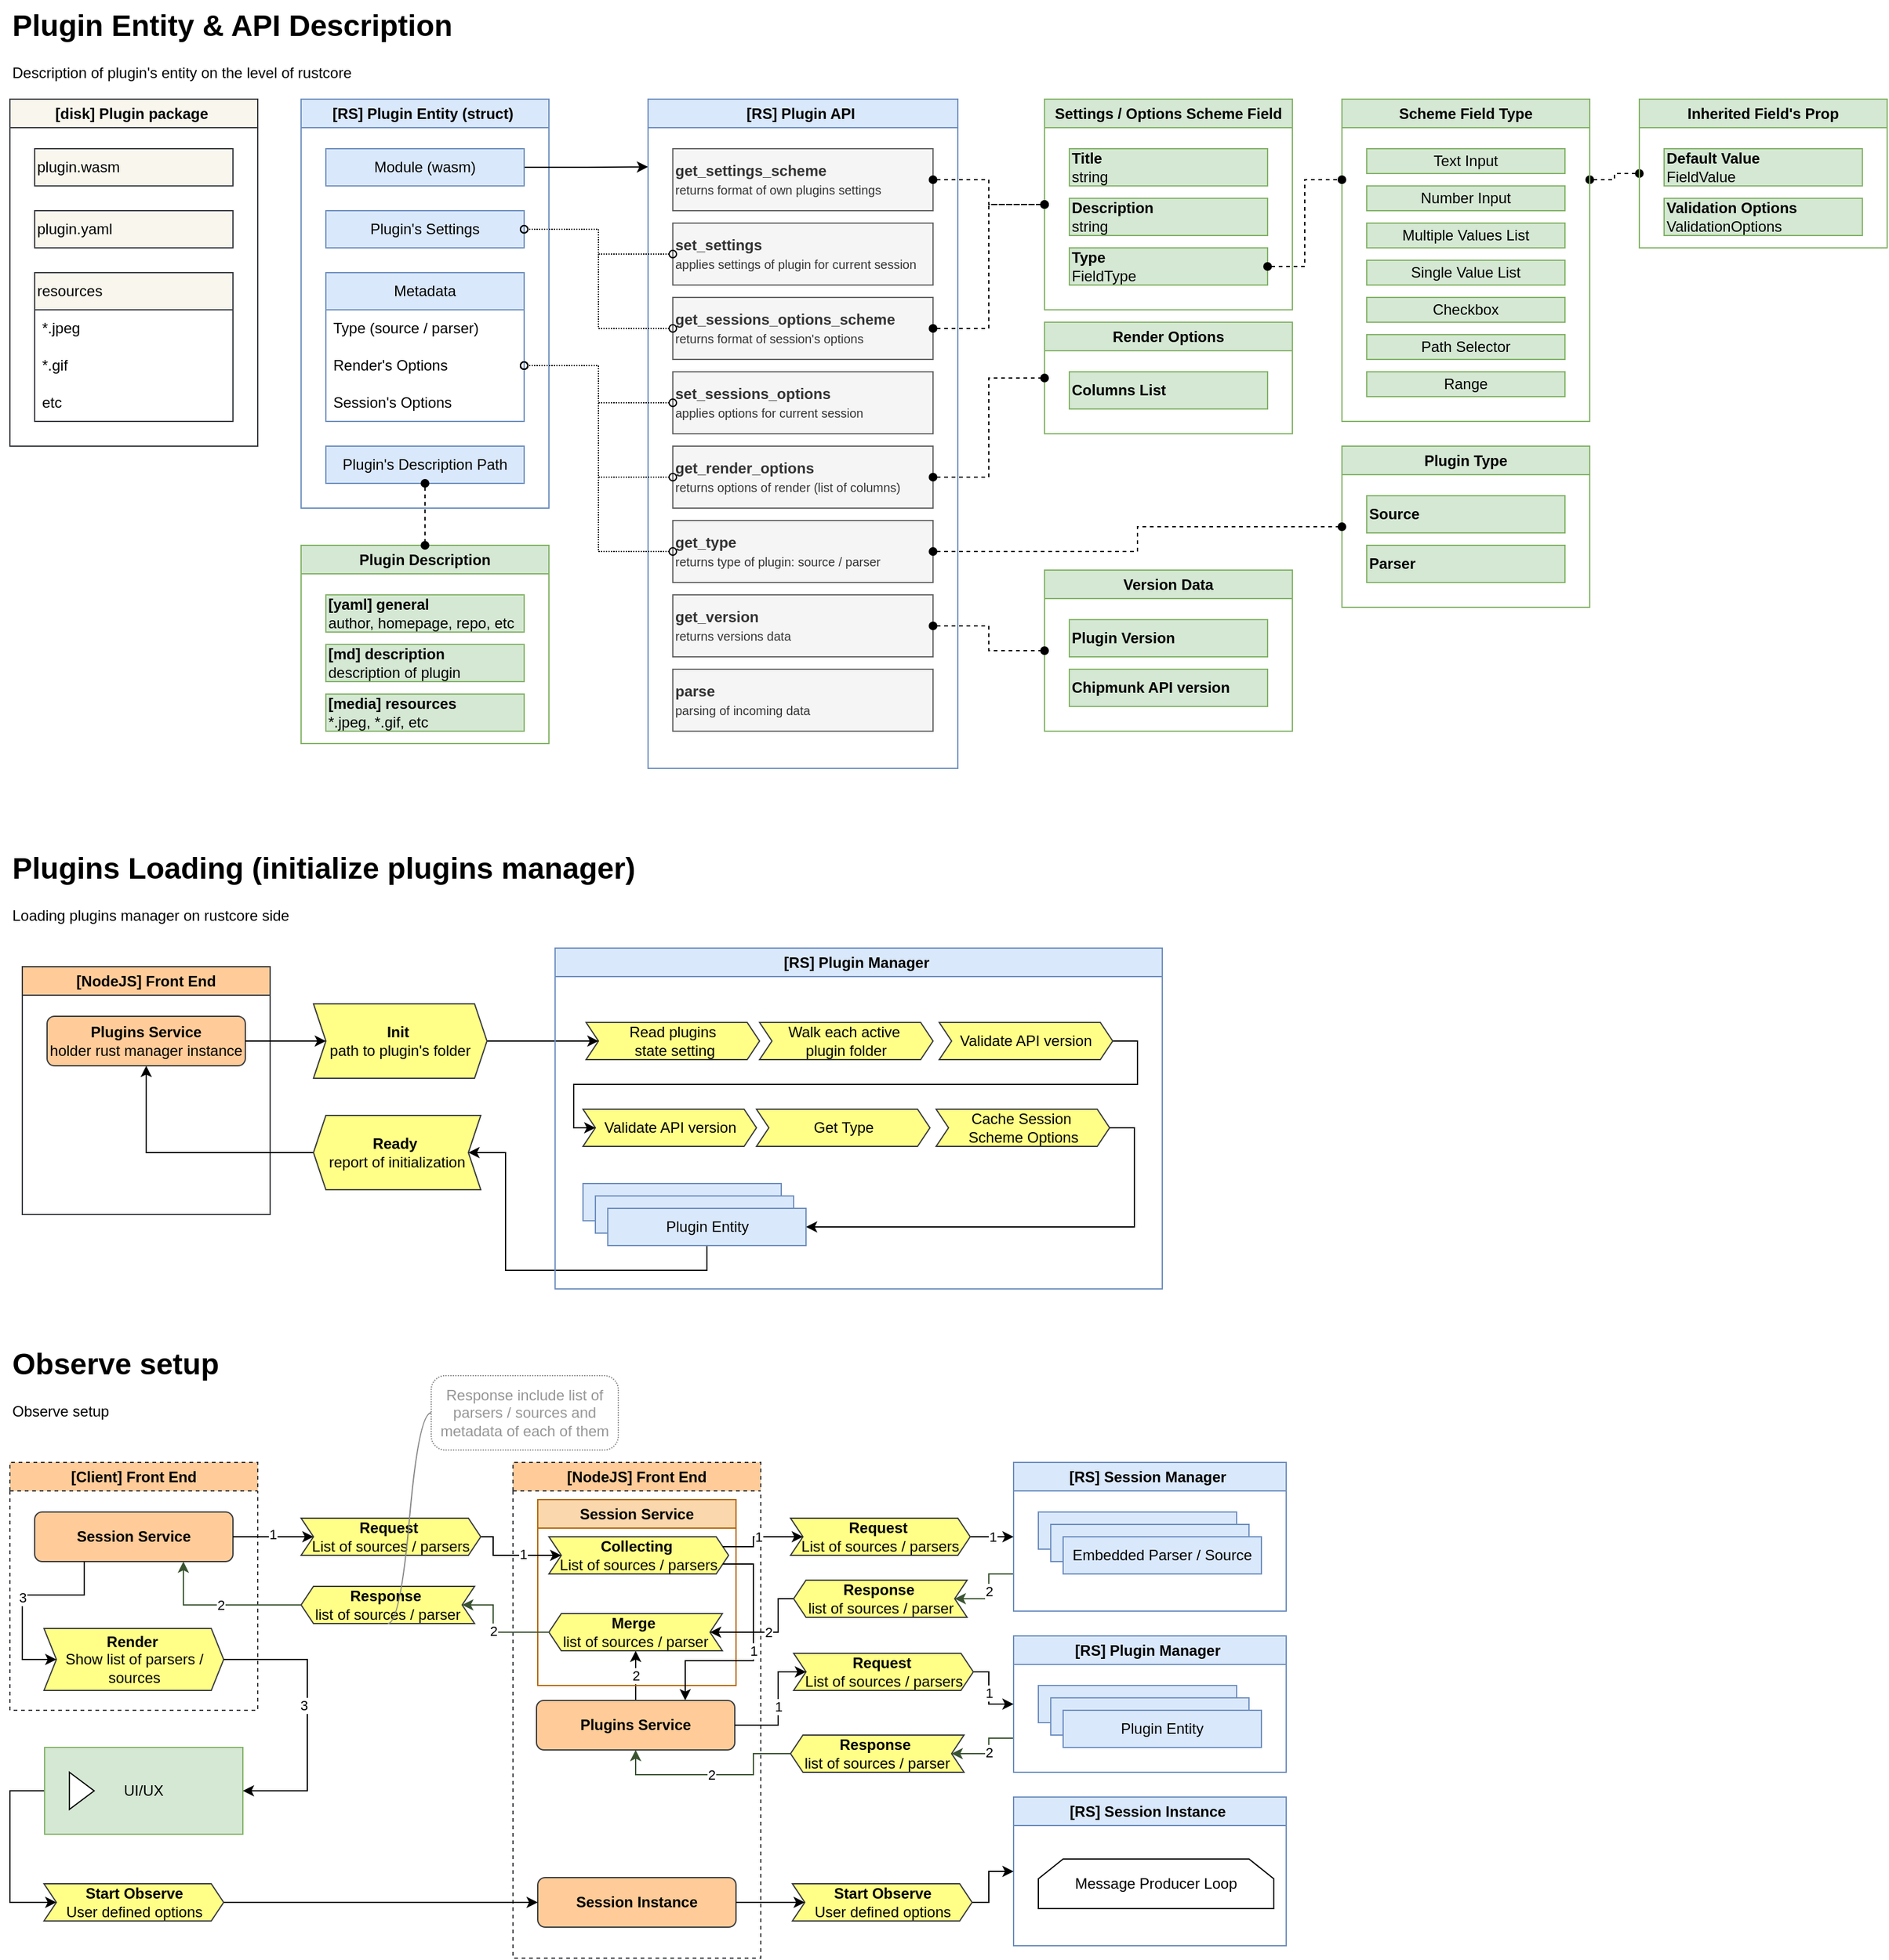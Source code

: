 <mxfile version="24.9.1">
  <diagram name="Page-1" id="PFFoG3hcmiWgkDGbjgvs">
    <mxGraphModel dx="1420" dy="1940" grid="1" gridSize="10" guides="1" tooltips="1" connect="1" arrows="1" fold="1" page="1" pageScale="1" pageWidth="850" pageHeight="600" math="0" shadow="0">
      <root>
        <mxCell id="0" />
        <mxCell id="1" parent="0" />
        <mxCell id="QNKWTP_iEhy42o_GwNS_-1" value="[RS] Plugin Entity (struct)&amp;nbsp;" style="swimlane;whiteSpace=wrap;html=1;fillColor=#dae8fc;strokeColor=#6c8ebf;" vertex="1" parent="1">
          <mxGeometry x="275" y="-1080" width="200" height="330" as="geometry" />
        </mxCell>
        <mxCell id="QNKWTP_iEhy42o_GwNS_-2" style="edgeStyle=orthogonalEdgeStyle;rounded=0;orthogonalLoop=1;jettySize=auto;html=1;exitX=1;exitY=0.5;exitDx=0;exitDy=0;" edge="1" parent="QNKWTP_iEhy42o_GwNS_-1" source="QNKWTP_iEhy42o_GwNS_-3">
          <mxGeometry relative="1" as="geometry">
            <mxPoint x="280" y="54.667" as="targetPoint" />
          </mxGeometry>
        </mxCell>
        <mxCell id="QNKWTP_iEhy42o_GwNS_-3" value="Module (wasm)" style="rounded=0;whiteSpace=wrap;html=1;fillColor=#dae8fc;strokeColor=#6c8ebf;" vertex="1" parent="QNKWTP_iEhy42o_GwNS_-1">
          <mxGeometry x="20" y="40" width="160" height="30" as="geometry" />
        </mxCell>
        <mxCell id="QNKWTP_iEhy42o_GwNS_-4" value="Plugin&#39;s Settings" style="rounded=0;whiteSpace=wrap;html=1;fillColor=#dae8fc;strokeColor=#6c8ebf;" vertex="1" parent="QNKWTP_iEhy42o_GwNS_-1">
          <mxGeometry x="20" y="90" width="160" height="30" as="geometry" />
        </mxCell>
        <mxCell id="QNKWTP_iEhy42o_GwNS_-5" value="Metadata" style="swimlane;fontStyle=0;childLayout=stackLayout;horizontal=1;startSize=30;horizontalStack=0;resizeParent=1;resizeParentMax=0;resizeLast=0;collapsible=1;marginBottom=0;whiteSpace=wrap;html=1;fillColor=#dae8fc;strokeColor=#6c8ebf;" vertex="1" parent="QNKWTP_iEhy42o_GwNS_-1">
          <mxGeometry x="20" y="140" width="160" height="120" as="geometry" />
        </mxCell>
        <mxCell id="QNKWTP_iEhy42o_GwNS_-6" value="Type (source / parser)" style="text;align=left;verticalAlign=middle;spacingLeft=4;spacingRight=4;overflow=hidden;points=[[0,0.5],[1,0.5]];portConstraint=eastwest;rotatable=0;whiteSpace=wrap;html=1;" vertex="1" parent="QNKWTP_iEhy42o_GwNS_-5">
          <mxGeometry y="30" width="160" height="30" as="geometry" />
        </mxCell>
        <mxCell id="QNKWTP_iEhy42o_GwNS_-7" value="Render&#39;s Options" style="text;align=left;verticalAlign=middle;spacingLeft=4;spacingRight=4;overflow=hidden;points=[[0,0.5],[1,0.5]];portConstraint=eastwest;rotatable=0;whiteSpace=wrap;html=1;" vertex="1" parent="QNKWTP_iEhy42o_GwNS_-5">
          <mxGeometry y="60" width="160" height="30" as="geometry" />
        </mxCell>
        <mxCell id="QNKWTP_iEhy42o_GwNS_-8" value="Session&#39;s Options" style="text;align=left;verticalAlign=middle;spacingLeft=4;spacingRight=4;overflow=hidden;points=[[0,0.5],[1,0.5]];portConstraint=eastwest;rotatable=0;whiteSpace=wrap;html=1;" vertex="1" parent="QNKWTP_iEhy42o_GwNS_-5">
          <mxGeometry y="90" width="160" height="30" as="geometry" />
        </mxCell>
        <mxCell id="QNKWTP_iEhy42o_GwNS_-9" value="Plugin&#39;s Description Path" style="rounded=0;whiteSpace=wrap;html=1;fillColor=#dae8fc;strokeColor=#6c8ebf;" vertex="1" parent="QNKWTP_iEhy42o_GwNS_-1">
          <mxGeometry x="20" y="280" width="160" height="30" as="geometry" />
        </mxCell>
        <mxCell id="QNKWTP_iEhy42o_GwNS_-10" value="[RS] Plugin API&amp;nbsp;" style="swimlane;whiteSpace=wrap;html=1;fillColor=#dae8fc;strokeColor=#6c8ebf;" vertex="1" parent="1">
          <mxGeometry x="555" y="-1080" width="250" height="540" as="geometry" />
        </mxCell>
        <mxCell id="QNKWTP_iEhy42o_GwNS_-11" value="&lt;b&gt;get_settings_scheme&lt;/b&gt;&lt;div&gt;&lt;font style=&quot;font-size: 10px;&quot;&gt;returns format of own plugins settings&lt;/font&gt;&lt;/div&gt;" style="rounded=0;whiteSpace=wrap;html=1;align=left;fillColor=#f5f5f5;fontColor=#333333;strokeColor=#666666;" vertex="1" parent="QNKWTP_iEhy42o_GwNS_-10">
          <mxGeometry x="20" y="40" width="210" height="50" as="geometry" />
        </mxCell>
        <mxCell id="QNKWTP_iEhy42o_GwNS_-12" value="&lt;b&gt;set_settings&lt;/b&gt;&lt;div&gt;&lt;font style=&quot;font-size: 10px;&quot;&gt;applies settings of plugin for current session&lt;/font&gt;&lt;/div&gt;" style="rounded=0;whiteSpace=wrap;html=1;align=left;fillColor=#f5f5f5;fontColor=#333333;strokeColor=#666666;" vertex="1" parent="QNKWTP_iEhy42o_GwNS_-10">
          <mxGeometry x="20" y="100" width="210" height="50" as="geometry" />
        </mxCell>
        <mxCell id="QNKWTP_iEhy42o_GwNS_-13" value="&lt;b&gt;get_sessions_options_scheme&lt;/b&gt;&lt;div&gt;&lt;font style=&quot;font-size: 10px;&quot;&gt;returns format of session&#39;s options&lt;/font&gt;&lt;/div&gt;" style="rounded=0;whiteSpace=wrap;html=1;align=left;fillColor=#f5f5f5;fontColor=#333333;strokeColor=#666666;" vertex="1" parent="QNKWTP_iEhy42o_GwNS_-10">
          <mxGeometry x="20" y="160" width="210" height="50" as="geometry" />
        </mxCell>
        <mxCell id="QNKWTP_iEhy42o_GwNS_-14" value="&lt;b&gt;set_sessions_options&lt;/b&gt;&lt;div&gt;&lt;font style=&quot;font-size: 10px;&quot;&gt;applies options for current session&lt;/font&gt;&lt;/div&gt;" style="rounded=0;whiteSpace=wrap;html=1;align=left;fillColor=#f5f5f5;fontColor=#333333;strokeColor=#666666;" vertex="1" parent="QNKWTP_iEhy42o_GwNS_-10">
          <mxGeometry x="20" y="220" width="210" height="50" as="geometry" />
        </mxCell>
        <mxCell id="QNKWTP_iEhy42o_GwNS_-15" value="&lt;div&gt;&lt;font style=&quot;&quot;&gt;&lt;b&gt;get_type&lt;/b&gt;&lt;/font&gt;&lt;/div&gt;&lt;div&gt;&lt;font style=&quot;font-size: 10px;&quot;&gt;returns type of plugin: source / parser&lt;/font&gt;&lt;/div&gt;" style="rounded=0;whiteSpace=wrap;html=1;align=left;fillColor=#f5f5f5;fontColor=#333333;strokeColor=#666666;" vertex="1" parent="QNKWTP_iEhy42o_GwNS_-10">
          <mxGeometry x="20" y="340" width="210" height="50" as="geometry" />
        </mxCell>
        <mxCell id="QNKWTP_iEhy42o_GwNS_-16" value="&lt;div&gt;&lt;font style=&quot;&quot;&gt;&lt;b&gt;parse&lt;/b&gt;&lt;/font&gt;&lt;/div&gt;&lt;div&gt;&lt;font style=&quot;font-size: 10px;&quot;&gt;parsing of incoming data&lt;/font&gt;&lt;/div&gt;" style="rounded=0;whiteSpace=wrap;html=1;align=left;fillColor=#f5f5f5;fontColor=#333333;strokeColor=#666666;" vertex="1" parent="QNKWTP_iEhy42o_GwNS_-10">
          <mxGeometry x="20" y="460" width="210" height="50" as="geometry" />
        </mxCell>
        <mxCell id="QNKWTP_iEhy42o_GwNS_-17" value="&lt;b&gt;get_render_options&lt;/b&gt;&lt;div&gt;&lt;font style=&quot;font-size: 10px;&quot;&gt;returns options of render (list of columns)&lt;/font&gt;&lt;/div&gt;" style="rounded=0;whiteSpace=wrap;html=1;align=left;fillColor=#f5f5f5;fontColor=#333333;strokeColor=#666666;" vertex="1" parent="QNKWTP_iEhy42o_GwNS_-10">
          <mxGeometry x="20" y="280" width="210" height="50" as="geometry" />
        </mxCell>
        <mxCell id="QNKWTP_iEhy42o_GwNS_-18" value="&lt;div&gt;&lt;font style=&quot;&quot;&gt;&lt;b&gt;get_version&lt;/b&gt;&lt;/font&gt;&lt;/div&gt;&lt;div&gt;&lt;font style=&quot;font-size: 10px;&quot;&gt;returns versions data&lt;/font&gt;&lt;/div&gt;" style="rounded=0;whiteSpace=wrap;html=1;align=left;fillColor=#f5f5f5;fontColor=#333333;strokeColor=#666666;" vertex="1" parent="QNKWTP_iEhy42o_GwNS_-10">
          <mxGeometry x="20" y="400" width="210" height="50" as="geometry" />
        </mxCell>
        <mxCell id="QNKWTP_iEhy42o_GwNS_-19" value="Settings / Options Scheme Field" style="swimlane;whiteSpace=wrap;html=1;fillColor=#d5e8d4;strokeColor=#82b366;" vertex="1" parent="1">
          <mxGeometry x="875" y="-1080" width="200" height="170" as="geometry" />
        </mxCell>
        <mxCell id="QNKWTP_iEhy42o_GwNS_-20" value="&lt;b&gt;Title&lt;/b&gt;&lt;div&gt;string&lt;/div&gt;" style="rounded=0;whiteSpace=wrap;html=1;align=left;fillColor=#d5e8d4;strokeColor=#82b366;" vertex="1" parent="QNKWTP_iEhy42o_GwNS_-19">
          <mxGeometry x="20" y="40" width="160" height="30" as="geometry" />
        </mxCell>
        <mxCell id="QNKWTP_iEhy42o_GwNS_-21" value="&lt;div&gt;&lt;b&gt;Description&lt;/b&gt;&lt;/div&gt;&lt;div&gt;string&lt;/div&gt;" style="rounded=0;whiteSpace=wrap;html=1;align=left;fillColor=#d5e8d4;strokeColor=#82b366;" vertex="1" parent="QNKWTP_iEhy42o_GwNS_-19">
          <mxGeometry x="20" y="80" width="160" height="30" as="geometry" />
        </mxCell>
        <mxCell id="QNKWTP_iEhy42o_GwNS_-22" value="&lt;div&gt;&lt;span style=&quot;background-color: initial;&quot;&gt;&lt;b&gt;Type&lt;/b&gt;&lt;/span&gt;&lt;/div&gt;&lt;div&gt;&lt;span style=&quot;background-color: initial;&quot;&gt;FieldType&lt;/span&gt;&lt;/div&gt;" style="rounded=0;whiteSpace=wrap;html=1;align=left;fillColor=#d5e8d4;strokeColor=#82b366;" vertex="1" parent="QNKWTP_iEhy42o_GwNS_-19">
          <mxGeometry x="20" y="120" width="160" height="30" as="geometry" />
        </mxCell>
        <mxCell id="QNKWTP_iEhy42o_GwNS_-23" style="edgeStyle=orthogonalEdgeStyle;rounded=0;orthogonalLoop=1;jettySize=auto;html=1;exitX=1;exitY=0.25;exitDx=0;exitDy=0;entryX=0;entryY=0.5;entryDx=0;entryDy=0;dashed=1;endArrow=oval;endFill=1;startArrow=oval;startFill=1;" edge="1" parent="1" source="QNKWTP_iEhy42o_GwNS_-24" target="QNKWTP_iEhy42o_GwNS_-47">
          <mxGeometry relative="1" as="geometry" />
        </mxCell>
        <mxCell id="QNKWTP_iEhy42o_GwNS_-24" value="Scheme Field Type" style="swimlane;whiteSpace=wrap;html=1;fillColor=#d5e8d4;strokeColor=#82b366;" vertex="1" parent="1">
          <mxGeometry x="1115" y="-1080" width="200" height="260" as="geometry" />
        </mxCell>
        <mxCell id="QNKWTP_iEhy42o_GwNS_-25" value="Text Input" style="rounded=0;whiteSpace=wrap;html=1;fillColor=#d5e8d4;strokeColor=#82b366;" vertex="1" parent="QNKWTP_iEhy42o_GwNS_-24">
          <mxGeometry x="20" y="40" width="160" height="20" as="geometry" />
        </mxCell>
        <mxCell id="QNKWTP_iEhy42o_GwNS_-26" value="Number Input" style="rounded=0;whiteSpace=wrap;html=1;fillColor=#d5e8d4;strokeColor=#82b366;" vertex="1" parent="QNKWTP_iEhy42o_GwNS_-24">
          <mxGeometry x="20" y="70" width="160" height="20" as="geometry" />
        </mxCell>
        <mxCell id="QNKWTP_iEhy42o_GwNS_-27" value="Multiple Values List" style="rounded=0;whiteSpace=wrap;html=1;fillColor=#d5e8d4;strokeColor=#82b366;" vertex="1" parent="QNKWTP_iEhy42o_GwNS_-24">
          <mxGeometry x="20" y="100" width="160" height="20" as="geometry" />
        </mxCell>
        <mxCell id="QNKWTP_iEhy42o_GwNS_-28" value="Single Value List" style="rounded=0;whiteSpace=wrap;html=1;fillColor=#d5e8d4;strokeColor=#82b366;" vertex="1" parent="QNKWTP_iEhy42o_GwNS_-24">
          <mxGeometry x="20" y="130" width="160" height="20" as="geometry" />
        </mxCell>
        <mxCell id="QNKWTP_iEhy42o_GwNS_-29" value="Checkbox" style="rounded=0;whiteSpace=wrap;html=1;fillColor=#d5e8d4;strokeColor=#82b366;" vertex="1" parent="QNKWTP_iEhy42o_GwNS_-24">
          <mxGeometry x="20" y="160" width="160" height="20" as="geometry" />
        </mxCell>
        <mxCell id="QNKWTP_iEhy42o_GwNS_-30" value="Path Selector" style="rounded=0;whiteSpace=wrap;html=1;fillColor=#d5e8d4;strokeColor=#82b366;" vertex="1" parent="QNKWTP_iEhy42o_GwNS_-24">
          <mxGeometry x="20" y="190" width="160" height="20" as="geometry" />
        </mxCell>
        <mxCell id="QNKWTP_iEhy42o_GwNS_-31" value="Range" style="rounded=0;whiteSpace=wrap;html=1;fillColor=#d5e8d4;strokeColor=#82b366;" vertex="1" parent="QNKWTP_iEhy42o_GwNS_-24">
          <mxGeometry x="20" y="220" width="160" height="20" as="geometry" />
        </mxCell>
        <mxCell id="QNKWTP_iEhy42o_GwNS_-32" style="edgeStyle=orthogonalEdgeStyle;rounded=0;orthogonalLoop=1;jettySize=auto;html=1;exitX=1;exitY=0.5;exitDx=0;exitDy=0;entryX=0;entryY=0.25;entryDx=0;entryDy=0;endArrow=oval;endFill=1;startArrow=oval;startFill=1;dashed=1;" edge="1" parent="1" source="QNKWTP_iEhy42o_GwNS_-22" target="QNKWTP_iEhy42o_GwNS_-24">
          <mxGeometry relative="1" as="geometry" />
        </mxCell>
        <mxCell id="QNKWTP_iEhy42o_GwNS_-33" style="edgeStyle=orthogonalEdgeStyle;rounded=0;orthogonalLoop=1;jettySize=auto;html=1;exitX=1;exitY=0.5;exitDx=0;exitDy=0;entryX=0;entryY=0.5;entryDx=0;entryDy=0;dashed=1;startArrow=oval;startFill=1;endArrow=oval;endFill=1;" edge="1" parent="1" source="QNKWTP_iEhy42o_GwNS_-11" target="QNKWTP_iEhy42o_GwNS_-19">
          <mxGeometry relative="1" as="geometry" />
        </mxCell>
        <mxCell id="QNKWTP_iEhy42o_GwNS_-34" style="edgeStyle=orthogonalEdgeStyle;rounded=0;orthogonalLoop=1;jettySize=auto;html=1;exitX=1;exitY=0.5;exitDx=0;exitDy=0;entryX=0;entryY=0.5;entryDx=0;entryDy=0;dashed=1;startArrow=oval;startFill=1;endArrow=oval;endFill=1;" edge="1" parent="1" source="QNKWTP_iEhy42o_GwNS_-13" target="QNKWTP_iEhy42o_GwNS_-19">
          <mxGeometry relative="1" as="geometry" />
        </mxCell>
        <mxCell id="QNKWTP_iEhy42o_GwNS_-35" value="Plugin Type" style="swimlane;whiteSpace=wrap;html=1;fillColor=#d5e8d4;strokeColor=#82b366;" vertex="1" parent="1">
          <mxGeometry x="1115" y="-800" width="200" height="130" as="geometry" />
        </mxCell>
        <mxCell id="QNKWTP_iEhy42o_GwNS_-36" value="&lt;b&gt;Source&lt;/b&gt;" style="rounded=0;whiteSpace=wrap;html=1;align=left;fillColor=#d5e8d4;strokeColor=#82b366;" vertex="1" parent="QNKWTP_iEhy42o_GwNS_-35">
          <mxGeometry x="20" y="40" width="160" height="30" as="geometry" />
        </mxCell>
        <mxCell id="QNKWTP_iEhy42o_GwNS_-37" value="&lt;div&gt;&lt;b&gt;Parser&lt;/b&gt;&lt;/div&gt;" style="rounded=0;whiteSpace=wrap;html=1;align=left;fillColor=#d5e8d4;strokeColor=#82b366;" vertex="1" parent="QNKWTP_iEhy42o_GwNS_-35">
          <mxGeometry x="20" y="80" width="160" height="30" as="geometry" />
        </mxCell>
        <mxCell id="QNKWTP_iEhy42o_GwNS_-38" style="edgeStyle=orthogonalEdgeStyle;rounded=0;orthogonalLoop=1;jettySize=auto;html=1;exitX=1;exitY=0.5;exitDx=0;exitDy=0;entryX=0;entryY=0.5;entryDx=0;entryDy=0;endArrow=oval;endFill=1;startArrow=oval;startFill=1;dashed=1;" edge="1" parent="1" source="QNKWTP_iEhy42o_GwNS_-15" target="QNKWTP_iEhy42o_GwNS_-35">
          <mxGeometry relative="1" as="geometry" />
        </mxCell>
        <mxCell id="QNKWTP_iEhy42o_GwNS_-39" value="Render Options" style="swimlane;whiteSpace=wrap;html=1;fillColor=#d5e8d4;strokeColor=#82b366;startSize=23;" vertex="1" parent="1">
          <mxGeometry x="875" y="-900" width="200" height="90" as="geometry" />
        </mxCell>
        <mxCell id="QNKWTP_iEhy42o_GwNS_-40" value="&lt;b&gt;Columns List&lt;/b&gt;" style="rounded=0;whiteSpace=wrap;html=1;align=left;fillColor=#d5e8d4;strokeColor=#82b366;" vertex="1" parent="QNKWTP_iEhy42o_GwNS_-39">
          <mxGeometry x="20" y="40" width="160" height="30" as="geometry" />
        </mxCell>
        <mxCell id="QNKWTP_iEhy42o_GwNS_-41" style="edgeStyle=orthogonalEdgeStyle;rounded=0;orthogonalLoop=1;jettySize=auto;html=1;exitX=1;exitY=0.5;exitDx=0;exitDy=0;entryX=0;entryY=0.5;entryDx=0;entryDy=0;dashed=1;endArrow=oval;endFill=1;startArrow=oval;startFill=1;" edge="1" parent="1" source="QNKWTP_iEhy42o_GwNS_-17" target="QNKWTP_iEhy42o_GwNS_-39">
          <mxGeometry relative="1" as="geometry" />
        </mxCell>
        <mxCell id="QNKWTP_iEhy42o_GwNS_-42" style="edgeStyle=orthogonalEdgeStyle;rounded=0;orthogonalLoop=1;jettySize=auto;html=1;exitX=0;exitY=0.5;exitDx=0;exitDy=0;entryX=1;entryY=0.5;entryDx=0;entryDy=0;dashed=1;dashPattern=1 1;endArrow=oval;endFill=0;startArrow=oval;startFill=0;" edge="1" parent="1" source="QNKWTP_iEhy42o_GwNS_-12" target="QNKWTP_iEhy42o_GwNS_-4">
          <mxGeometry relative="1" as="geometry" />
        </mxCell>
        <mxCell id="QNKWTP_iEhy42o_GwNS_-43" style="edgeStyle=orthogonalEdgeStyle;rounded=0;orthogonalLoop=1;jettySize=auto;html=1;exitX=0;exitY=0.5;exitDx=0;exitDy=0;entryX=1;entryY=0.5;entryDx=0;entryDy=0;dashed=1;dashPattern=1 1;endArrow=oval;endFill=0;startArrow=oval;startFill=0;" edge="1" parent="1" source="QNKWTP_iEhy42o_GwNS_-13" target="QNKWTP_iEhy42o_GwNS_-4">
          <mxGeometry relative="1" as="geometry" />
        </mxCell>
        <mxCell id="QNKWTP_iEhy42o_GwNS_-44" style="edgeStyle=orthogonalEdgeStyle;rounded=0;orthogonalLoop=1;jettySize=auto;html=1;exitX=0;exitY=0.5;exitDx=0;exitDy=0;entryX=1;entryY=0.5;entryDx=0;entryDy=0;dashed=1;dashPattern=1 1;endArrow=oval;endFill=0;startArrow=oval;startFill=0;" edge="1" parent="1" source="QNKWTP_iEhy42o_GwNS_-14" target="QNKWTP_iEhy42o_GwNS_-7">
          <mxGeometry relative="1" as="geometry" />
        </mxCell>
        <mxCell id="QNKWTP_iEhy42o_GwNS_-45" style="edgeStyle=orthogonalEdgeStyle;rounded=0;orthogonalLoop=1;jettySize=auto;html=1;exitX=0;exitY=0.5;exitDx=0;exitDy=0;entryX=1;entryY=0.5;entryDx=0;entryDy=0;dashed=1;dashPattern=1 1;endArrow=oval;endFill=0;startArrow=oval;startFill=0;" edge="1" parent="1" source="QNKWTP_iEhy42o_GwNS_-17" target="QNKWTP_iEhy42o_GwNS_-7">
          <mxGeometry relative="1" as="geometry" />
        </mxCell>
        <mxCell id="QNKWTP_iEhy42o_GwNS_-46" style="edgeStyle=orthogonalEdgeStyle;rounded=0;orthogonalLoop=1;jettySize=auto;html=1;exitX=0;exitY=0.5;exitDx=0;exitDy=0;entryX=1;entryY=0.5;entryDx=0;entryDy=0;dashed=1;dashPattern=1 1;endArrow=oval;endFill=0;startArrow=oval;startFill=0;" edge="1" parent="1" source="QNKWTP_iEhy42o_GwNS_-15" target="QNKWTP_iEhy42o_GwNS_-7">
          <mxGeometry relative="1" as="geometry" />
        </mxCell>
        <mxCell id="QNKWTP_iEhy42o_GwNS_-47" value="Inherited Field&#39;s Prop" style="swimlane;whiteSpace=wrap;html=1;fillColor=#d5e8d4;strokeColor=#82b366;startSize=23;" vertex="1" parent="1">
          <mxGeometry x="1355" y="-1080" width="200" height="120" as="geometry" />
        </mxCell>
        <mxCell id="QNKWTP_iEhy42o_GwNS_-48" value="&lt;div&gt;&lt;span style=&quot;background-color: initial;&quot;&gt;&lt;b&gt;Default Value&lt;/b&gt;&lt;/span&gt;&lt;/div&gt;&lt;div&gt;&lt;span style=&quot;background-color: initial;&quot;&gt;FieldValue&lt;/span&gt;&lt;/div&gt;" style="rounded=0;whiteSpace=wrap;html=1;align=left;fillColor=#d5e8d4;strokeColor=#82b366;" vertex="1" parent="QNKWTP_iEhy42o_GwNS_-47">
          <mxGeometry x="20" y="40" width="160" height="30" as="geometry" />
        </mxCell>
        <mxCell id="QNKWTP_iEhy42o_GwNS_-49" value="&lt;div&gt;&lt;span style=&quot;background-color: initial;&quot;&gt;&lt;b&gt;Validation Options&lt;/b&gt;&lt;/span&gt;&lt;/div&gt;&lt;div&gt;&lt;span style=&quot;background-color: initial;&quot;&gt;ValidationOptions&lt;/span&gt;&lt;/div&gt;" style="rounded=0;whiteSpace=wrap;html=1;align=left;fillColor=#d5e8d4;strokeColor=#82b366;" vertex="1" parent="QNKWTP_iEhy42o_GwNS_-47">
          <mxGeometry x="20" y="80" width="160" height="30" as="geometry" />
        </mxCell>
        <mxCell id="QNKWTP_iEhy42o_GwNS_-50" value="&lt;h1 style=&quot;margin-top: 0px;&quot;&gt;Plugin Entity &amp;amp; API Description&lt;/h1&gt;&lt;p&gt;Description of plugin&#39;s entity on the level of rustcore&lt;/p&gt;" style="text;html=1;whiteSpace=wrap;overflow=hidden;rounded=0;" vertex="1" parent="1">
          <mxGeometry x="40" y="-1160" width="390" height="80" as="geometry" />
        </mxCell>
        <mxCell id="QNKWTP_iEhy42o_GwNS_-51" value="Version Data" style="swimlane;whiteSpace=wrap;html=1;fillColor=#d5e8d4;strokeColor=#82b366;" vertex="1" parent="1">
          <mxGeometry x="875" y="-700" width="200" height="130" as="geometry" />
        </mxCell>
        <mxCell id="QNKWTP_iEhy42o_GwNS_-52" value="&lt;b&gt;Plugin Version&lt;/b&gt;" style="rounded=0;whiteSpace=wrap;html=1;align=left;fillColor=#d5e8d4;strokeColor=#82b366;" vertex="1" parent="QNKWTP_iEhy42o_GwNS_-51">
          <mxGeometry x="20" y="40" width="160" height="30" as="geometry" />
        </mxCell>
        <mxCell id="QNKWTP_iEhy42o_GwNS_-53" value="&lt;b&gt;Chipmunk API version&lt;/b&gt;" style="rounded=0;whiteSpace=wrap;html=1;align=left;fillColor=#d5e8d4;strokeColor=#82b366;" vertex="1" parent="QNKWTP_iEhy42o_GwNS_-51">
          <mxGeometry x="20" y="80" width="160" height="30" as="geometry" />
        </mxCell>
        <mxCell id="QNKWTP_iEhy42o_GwNS_-54" style="edgeStyle=orthogonalEdgeStyle;rounded=0;orthogonalLoop=1;jettySize=auto;html=1;exitX=1;exitY=0.5;exitDx=0;exitDy=0;entryX=0;entryY=0.5;entryDx=0;entryDy=0;startArrow=oval;startFill=1;endArrow=oval;endFill=1;dashed=1;" edge="1" parent="1" source="QNKWTP_iEhy42o_GwNS_-18" target="QNKWTP_iEhy42o_GwNS_-51">
          <mxGeometry relative="1" as="geometry" />
        </mxCell>
        <mxCell id="QNKWTP_iEhy42o_GwNS_-55" value="Plugin Description" style="swimlane;whiteSpace=wrap;html=1;fillColor=#d5e8d4;strokeColor=#82b366;" vertex="1" parent="1">
          <mxGeometry x="275" y="-720" width="200" height="160" as="geometry" />
        </mxCell>
        <mxCell id="QNKWTP_iEhy42o_GwNS_-56" value="&lt;b&gt;[yaml] general&lt;/b&gt;&lt;div&gt;author, homepage, repo, etc&lt;/div&gt;" style="rounded=0;whiteSpace=wrap;html=1;align=left;fillColor=#d5e8d4;strokeColor=#82b366;" vertex="1" parent="QNKWTP_iEhy42o_GwNS_-55">
          <mxGeometry x="20" y="40" width="160" height="30" as="geometry" />
        </mxCell>
        <mxCell id="QNKWTP_iEhy42o_GwNS_-57" value="&lt;b&gt;[md] description&lt;/b&gt;&lt;div&gt;description of plugin&lt;/div&gt;" style="rounded=0;whiteSpace=wrap;html=1;align=left;fillColor=#d5e8d4;strokeColor=#82b366;" vertex="1" parent="QNKWTP_iEhy42o_GwNS_-55">
          <mxGeometry x="20" y="80" width="160" height="30" as="geometry" />
        </mxCell>
        <mxCell id="QNKWTP_iEhy42o_GwNS_-58" value="&lt;b&gt;[media] resources&lt;/b&gt;&lt;div&gt;*.jpeg, *.gif, etc&lt;/div&gt;" style="rounded=0;whiteSpace=wrap;html=1;align=left;fillColor=#d5e8d4;strokeColor=#82b366;" vertex="1" parent="QNKWTP_iEhy42o_GwNS_-55">
          <mxGeometry x="20" y="120" width="160" height="30" as="geometry" />
        </mxCell>
        <mxCell id="QNKWTP_iEhy42o_GwNS_-59" style="edgeStyle=orthogonalEdgeStyle;rounded=0;orthogonalLoop=1;jettySize=auto;html=1;exitX=0.5;exitY=1;exitDx=0;exitDy=0;entryX=0.5;entryY=0;entryDx=0;entryDy=0;dashed=1;startArrow=oval;startFill=1;endArrow=oval;endFill=1;" edge="1" parent="1" source="QNKWTP_iEhy42o_GwNS_-9" target="QNKWTP_iEhy42o_GwNS_-55">
          <mxGeometry relative="1" as="geometry" />
        </mxCell>
        <mxCell id="QNKWTP_iEhy42o_GwNS_-60" value="[disk] Plugin package&amp;nbsp;" style="swimlane;whiteSpace=wrap;html=1;fillColor=#f9f7ed;strokeColor=#36393d;" vertex="1" parent="1">
          <mxGeometry x="40" y="-1080" width="200" height="280" as="geometry" />
        </mxCell>
        <mxCell id="QNKWTP_iEhy42o_GwNS_-61" value="plugin.wasm" style="rounded=0;whiteSpace=wrap;html=1;fillColor=#f9f7ed;strokeColor=#36393d;align=left;" vertex="1" parent="QNKWTP_iEhy42o_GwNS_-60">
          <mxGeometry x="20" y="40" width="160" height="30" as="geometry" />
        </mxCell>
        <mxCell id="QNKWTP_iEhy42o_GwNS_-62" value="plugin.yaml" style="rounded=0;whiteSpace=wrap;html=1;fillColor=#f9f7ed;strokeColor=#36393d;align=left;" vertex="1" parent="QNKWTP_iEhy42o_GwNS_-60">
          <mxGeometry x="20" y="90" width="160" height="30" as="geometry" />
        </mxCell>
        <mxCell id="QNKWTP_iEhy42o_GwNS_-63" value="resources" style="swimlane;fontStyle=0;childLayout=stackLayout;horizontal=1;startSize=30;horizontalStack=0;resizeParent=1;resizeParentMax=0;resizeLast=0;collapsible=1;marginBottom=0;whiteSpace=wrap;html=1;fillColor=#f9f7ed;strokeColor=#36393d;align=left;" vertex="1" parent="QNKWTP_iEhy42o_GwNS_-60">
          <mxGeometry x="20" y="140" width="160" height="120" as="geometry" />
        </mxCell>
        <mxCell id="QNKWTP_iEhy42o_GwNS_-64" value="*.jpeg" style="text;align=left;verticalAlign=middle;spacingLeft=4;spacingRight=4;overflow=hidden;points=[[0,0.5],[1,0.5]];portConstraint=eastwest;rotatable=0;whiteSpace=wrap;html=1;" vertex="1" parent="QNKWTP_iEhy42o_GwNS_-63">
          <mxGeometry y="30" width="160" height="30" as="geometry" />
        </mxCell>
        <mxCell id="QNKWTP_iEhy42o_GwNS_-65" value="*.gif" style="text;align=left;verticalAlign=middle;spacingLeft=4;spacingRight=4;overflow=hidden;points=[[0,0.5],[1,0.5]];portConstraint=eastwest;rotatable=0;whiteSpace=wrap;html=1;" vertex="1" parent="QNKWTP_iEhy42o_GwNS_-63">
          <mxGeometry y="60" width="160" height="30" as="geometry" />
        </mxCell>
        <mxCell id="QNKWTP_iEhy42o_GwNS_-66" value="etc" style="text;align=left;verticalAlign=middle;spacingLeft=4;spacingRight=4;overflow=hidden;points=[[0,0.5],[1,0.5]];portConstraint=eastwest;rotatable=0;whiteSpace=wrap;html=1;" vertex="1" parent="QNKWTP_iEhy42o_GwNS_-63">
          <mxGeometry y="90" width="160" height="30" as="geometry" />
        </mxCell>
        <mxCell id="QNKWTP_iEhy42o_GwNS_-67" value="&lt;h1 style=&quot;margin-top: 0px;&quot;&gt;Plugins Loading (initialize plugins manager)&lt;/h1&gt;&lt;p&gt;Loading plugins manager on rustcore side&lt;/p&gt;" style="text;html=1;whiteSpace=wrap;overflow=hidden;rounded=0;" vertex="1" parent="1">
          <mxGeometry x="40" y="-480" width="510" height="80" as="geometry" />
        </mxCell>
        <mxCell id="QNKWTP_iEhy42o_GwNS_-68" value="Read plugins&lt;div&gt;&amp;nbsp;state setting&lt;/div&gt;" style="shape=step;perimeter=stepPerimeter;whiteSpace=wrap;html=1;fixedSize=1;size=10;fillColor=#ffff88;strokeColor=#36393d;" vertex="1" parent="1">
          <mxGeometry x="505" y="-335" width="140" height="30" as="geometry" />
        </mxCell>
        <mxCell id="QNKWTP_iEhy42o_GwNS_-69" value="Validate API version" style="shape=step;perimeter=stepPerimeter;whiteSpace=wrap;html=1;fixedSize=1;size=10;fillColor=#ffff88;strokeColor=#36393d;" vertex="1" parent="1">
          <mxGeometry x="502.5" y="-265" width="140" height="30" as="geometry" />
        </mxCell>
        <mxCell id="QNKWTP_iEhy42o_GwNS_-70" value="Walk each active&amp;nbsp;&lt;div&gt;plugin folder&lt;/div&gt;" style="shape=step;perimeter=stepPerimeter;whiteSpace=wrap;html=1;fixedSize=1;size=10;fillColor=#ffff88;strokeColor=#36393d;" vertex="1" parent="1">
          <mxGeometry x="645" y="-335" width="140" height="30" as="geometry" />
        </mxCell>
        <mxCell id="QNKWTP_iEhy42o_GwNS_-71" style="edgeStyle=orthogonalEdgeStyle;rounded=0;orthogonalLoop=1;jettySize=auto;html=1;exitX=1;exitY=0.5;exitDx=0;exitDy=0;entryX=0;entryY=0.5;entryDx=0;entryDy=0;" edge="1" parent="1" source="QNKWTP_iEhy42o_GwNS_-72" target="QNKWTP_iEhy42o_GwNS_-69">
          <mxGeometry relative="1" as="geometry">
            <Array as="points">
              <mxPoint x="950" y="-320" />
              <mxPoint x="950" y="-285" />
              <mxPoint x="495" y="-285" />
              <mxPoint x="495" y="-250" />
            </Array>
          </mxGeometry>
        </mxCell>
        <mxCell id="QNKWTP_iEhy42o_GwNS_-72" value="Validate API version" style="shape=step;perimeter=stepPerimeter;whiteSpace=wrap;html=1;fixedSize=1;size=10;fillColor=#ffff88;strokeColor=#36393d;" vertex="1" parent="1">
          <mxGeometry x="790" y="-335" width="140" height="30" as="geometry" />
        </mxCell>
        <mxCell id="QNKWTP_iEhy42o_GwNS_-73" value="Get Type" style="shape=step;perimeter=stepPerimeter;whiteSpace=wrap;html=1;fixedSize=1;size=10;fillColor=#ffff88;strokeColor=#36393d;" vertex="1" parent="1">
          <mxGeometry x="642.5" y="-265" width="140" height="30" as="geometry" />
        </mxCell>
        <mxCell id="QNKWTP_iEhy42o_GwNS_-74" value="Cache Session&amp;nbsp;&lt;div&gt;Scheme Options&lt;/div&gt;" style="shape=step;perimeter=stepPerimeter;whiteSpace=wrap;html=1;fixedSize=1;size=10;fillColor=#ffff88;strokeColor=#36393d;" vertex="1" parent="1">
          <mxGeometry x="787.5" y="-265" width="140" height="30" as="geometry" />
        </mxCell>
        <mxCell id="QNKWTP_iEhy42o_GwNS_-78" style="edgeStyle=orthogonalEdgeStyle;rounded=0;orthogonalLoop=1;jettySize=auto;html=1;exitX=1;exitY=0.5;exitDx=0;exitDy=0;entryX=1;entryY=0.5;entryDx=0;entryDy=0;" edge="1" parent="1" source="QNKWTP_iEhy42o_GwNS_-74" target="QNKWTP_iEhy42o_GwNS_-77">
          <mxGeometry relative="1" as="geometry" />
        </mxCell>
        <mxCell id="QNKWTP_iEhy42o_GwNS_-79" value="[NodeJS] Front End" style="swimlane;whiteSpace=wrap;html=1;fillColor=#ffcc99;strokeColor=#36393d;" vertex="1" parent="1">
          <mxGeometry x="50" y="-380" width="200" height="200" as="geometry" />
        </mxCell>
        <mxCell id="QNKWTP_iEhy42o_GwNS_-80" value="&lt;b&gt;Plugins Service&lt;/b&gt;&lt;div&gt;holder rust manager instance&lt;/div&gt;" style="rounded=1;whiteSpace=wrap;html=1;fillColor=#ffcc99;strokeColor=#36393d;" vertex="1" parent="QNKWTP_iEhy42o_GwNS_-79">
          <mxGeometry x="20" y="40" width="160" height="40" as="geometry" />
        </mxCell>
        <mxCell id="QNKWTP_iEhy42o_GwNS_-81" style="edgeStyle=orthogonalEdgeStyle;rounded=0;orthogonalLoop=1;jettySize=auto;html=1;exitX=1;exitY=0.5;exitDx=0;exitDy=0;entryX=0;entryY=0.5;entryDx=0;entryDy=0;" edge="1" parent="1" source="QNKWTP_iEhy42o_GwNS_-82" target="QNKWTP_iEhy42o_GwNS_-68">
          <mxGeometry relative="1" as="geometry" />
        </mxCell>
        <mxCell id="QNKWTP_iEhy42o_GwNS_-82" value="&lt;b&gt;Init&lt;/b&gt;&amp;nbsp;&lt;div&gt;path to plugin&#39;s folder&lt;/div&gt;" style="shape=step;perimeter=stepPerimeter;whiteSpace=wrap;html=1;fixedSize=1;size=10;fillColor=#ffff88;strokeColor=#36393d;" vertex="1" parent="1">
          <mxGeometry x="285" y="-350" width="140" height="60" as="geometry" />
        </mxCell>
        <mxCell id="QNKWTP_iEhy42o_GwNS_-83" style="edgeStyle=orthogonalEdgeStyle;rounded=0;orthogonalLoop=1;jettySize=auto;html=1;exitX=1;exitY=0.5;exitDx=0;exitDy=0;entryX=0;entryY=0.5;entryDx=0;entryDy=0;" edge="1" parent="1" source="QNKWTP_iEhy42o_GwNS_-80" target="QNKWTP_iEhy42o_GwNS_-82">
          <mxGeometry relative="1" as="geometry" />
        </mxCell>
        <mxCell id="QNKWTP_iEhy42o_GwNS_-84" style="edgeStyle=orthogonalEdgeStyle;rounded=0;orthogonalLoop=1;jettySize=auto;html=1;exitX=1;exitY=0.5;exitDx=0;exitDy=0;entryX=0.5;entryY=1;entryDx=0;entryDy=0;" edge="1" parent="1" source="QNKWTP_iEhy42o_GwNS_-85" target="QNKWTP_iEhy42o_GwNS_-80">
          <mxGeometry relative="1" as="geometry" />
        </mxCell>
        <mxCell id="QNKWTP_iEhy42o_GwNS_-85" value="&lt;b&gt;Ready&lt;/b&gt;&amp;nbsp;&lt;div&gt;report of initialization&lt;/div&gt;" style="shape=step;perimeter=stepPerimeter;whiteSpace=wrap;html=1;fixedSize=1;size=10;fillColor=#ffff88;strokeColor=#36393d;direction=west;" vertex="1" parent="1">
          <mxGeometry x="285" y="-260" width="135" height="60" as="geometry" />
        </mxCell>
        <mxCell id="QNKWTP_iEhy42o_GwNS_-86" style="edgeStyle=orthogonalEdgeStyle;rounded=0;orthogonalLoop=1;jettySize=auto;html=1;exitX=0.5;exitY=1;exitDx=0;exitDy=0;entryX=0;entryY=0.5;entryDx=0;entryDy=0;" edge="1" parent="1" source="QNKWTP_iEhy42o_GwNS_-77" target="QNKWTP_iEhy42o_GwNS_-85">
          <mxGeometry relative="1" as="geometry">
            <Array as="points">
              <mxPoint x="603" y="-135" />
              <mxPoint x="440" y="-135" />
              <mxPoint x="440" y="-230" />
            </Array>
          </mxGeometry>
        </mxCell>
        <mxCell id="QNKWTP_iEhy42o_GwNS_-87" value="&lt;h1 style=&quot;margin-top: 0px;&quot;&gt;Observe setup&lt;/h1&gt;&lt;p&gt;Observe setup&lt;/p&gt;" style="text;html=1;whiteSpace=wrap;overflow=hidden;rounded=0;" vertex="1" parent="1">
          <mxGeometry x="40" y="-80" width="510" height="80" as="geometry" />
        </mxCell>
        <mxCell id="QNKWTP_iEhy42o_GwNS_-88" value="[Client] Front End" style="swimlane;whiteSpace=wrap;html=1;fillColor=#ffcc99;strokeColor=#36393d;dashed=1;" vertex="1" parent="1">
          <mxGeometry x="40" y="20" width="200" height="200" as="geometry" />
        </mxCell>
        <mxCell id="QNKWTP_iEhy42o_GwNS_-89" value="&lt;b&gt;Session Service&lt;/b&gt;" style="rounded=1;whiteSpace=wrap;html=1;fillColor=#ffcc99;strokeColor=#36393d;" vertex="1" parent="QNKWTP_iEhy42o_GwNS_-88">
          <mxGeometry x="20" y="40" width="160" height="40" as="geometry" />
        </mxCell>
        <mxCell id="QNKWTP_iEhy42o_GwNS_-166" value="&lt;b&gt;Render&lt;/b&gt;&amp;nbsp;&lt;div&gt;Show list of parsers / sources&lt;/div&gt;" style="shape=step;perimeter=stepPerimeter;whiteSpace=wrap;html=1;fixedSize=1;size=10;fillColor=#ffff88;strokeColor=#36393d;" vertex="1" parent="QNKWTP_iEhy42o_GwNS_-88">
          <mxGeometry x="27.5" y="134" width="145" height="50" as="geometry" />
        </mxCell>
        <mxCell id="QNKWTP_iEhy42o_GwNS_-168" value="3" style="edgeStyle=orthogonalEdgeStyle;rounded=0;orthogonalLoop=1;jettySize=auto;html=1;exitX=0.25;exitY=1;exitDx=0;exitDy=0;entryX=0;entryY=0.5;entryDx=0;entryDy=0;" edge="1" parent="QNKWTP_iEhy42o_GwNS_-88" source="QNKWTP_iEhy42o_GwNS_-89" target="QNKWTP_iEhy42o_GwNS_-166">
          <mxGeometry relative="1" as="geometry">
            <Array as="points">
              <mxPoint x="60" y="107" />
              <mxPoint x="10" y="107" />
              <mxPoint x="10" y="159" />
            </Array>
          </mxGeometry>
        </mxCell>
        <mxCell id="QNKWTP_iEhy42o_GwNS_-90" value="[NodeJS] Front End" style="swimlane;whiteSpace=wrap;html=1;fillColor=#ffcc99;strokeColor=#36393d;dashed=1;" vertex="1" parent="1">
          <mxGeometry x="446" y="20" width="200" height="400" as="geometry" />
        </mxCell>
        <mxCell id="QNKWTP_iEhy42o_GwNS_-163" value="2" style="edgeStyle=orthogonalEdgeStyle;rounded=0;orthogonalLoop=1;jettySize=auto;html=1;exitX=0.5;exitY=0;exitDx=0;exitDy=0;entryX=0.5;entryY=0;entryDx=0;entryDy=0;" edge="1" parent="QNKWTP_iEhy42o_GwNS_-90" source="QNKWTP_iEhy42o_GwNS_-134" target="QNKWTP_iEhy42o_GwNS_-161">
          <mxGeometry relative="1" as="geometry" />
        </mxCell>
        <mxCell id="QNKWTP_iEhy42o_GwNS_-134" value="&lt;b&gt;Plugins Service&lt;/b&gt;" style="rounded=1;whiteSpace=wrap;html=1;fillColor=#ffcc99;strokeColor=#36393d;" vertex="1" parent="QNKWTP_iEhy42o_GwNS_-90">
          <mxGeometry x="19" y="192" width="160" height="40" as="geometry" />
        </mxCell>
        <mxCell id="QNKWTP_iEhy42o_GwNS_-155" value="Session Service" style="swimlane;whiteSpace=wrap;html=1;fillColor=#fad7ac;strokeColor=#b46504;" vertex="1" parent="QNKWTP_iEhy42o_GwNS_-90">
          <mxGeometry x="20" y="30" width="160" height="150" as="geometry" />
        </mxCell>
        <mxCell id="QNKWTP_iEhy42o_GwNS_-159" value="&lt;b&gt;Collecting&lt;/b&gt;&amp;nbsp;&lt;div&gt;List of sources / parsers&lt;/div&gt;" style="shape=step;perimeter=stepPerimeter;whiteSpace=wrap;html=1;fixedSize=1;size=10;fillColor=#ffff88;strokeColor=#36393d;" vertex="1" parent="QNKWTP_iEhy42o_GwNS_-155">
          <mxGeometry x="9" y="30" width="145" height="30" as="geometry" />
        </mxCell>
        <mxCell id="QNKWTP_iEhy42o_GwNS_-161" value="&lt;b&gt;Merge&lt;/b&gt;&amp;nbsp;&lt;div&gt;list of sources / parser&lt;/div&gt;" style="shape=step;perimeter=stepPerimeter;whiteSpace=wrap;html=1;fixedSize=1;size=10;fillColor=#ffff88;strokeColor=#36393d;direction=west;" vertex="1" parent="QNKWTP_iEhy42o_GwNS_-155">
          <mxGeometry x="9" y="92" width="140" height="30" as="geometry" />
        </mxCell>
        <mxCell id="QNKWTP_iEhy42o_GwNS_-162" value="1" style="edgeStyle=orthogonalEdgeStyle;rounded=0;orthogonalLoop=1;jettySize=auto;html=1;exitX=1;exitY=0.75;exitDx=0;exitDy=0;entryX=0.75;entryY=0;entryDx=0;entryDy=0;" edge="1" parent="QNKWTP_iEhy42o_GwNS_-90" source="QNKWTP_iEhy42o_GwNS_-159" target="QNKWTP_iEhy42o_GwNS_-134">
          <mxGeometry relative="1" as="geometry">
            <Array as="points">
              <mxPoint x="194" y="82" />
              <mxPoint x="194" y="160" />
              <mxPoint x="139" y="160" />
            </Array>
          </mxGeometry>
        </mxCell>
        <mxCell id="QNKWTP_iEhy42o_GwNS_-179" value="&lt;b&gt;Session Instance&lt;/b&gt;" style="rounded=1;whiteSpace=wrap;html=1;fillColor=#ffcc99;strokeColor=#36393d;" vertex="1" parent="QNKWTP_iEhy42o_GwNS_-90">
          <mxGeometry x="20" y="335" width="160" height="40" as="geometry" />
        </mxCell>
        <mxCell id="QNKWTP_iEhy42o_GwNS_-156" style="edgeStyle=orthogonalEdgeStyle;rounded=0;orthogonalLoop=1;jettySize=auto;html=1;exitX=1;exitY=0.5;exitDx=0;exitDy=0;entryX=0;entryY=0.5;entryDx=0;entryDy=0;" edge="1" parent="1" source="QNKWTP_iEhy42o_GwNS_-92" target="QNKWTP_iEhy42o_GwNS_-159">
          <mxGeometry relative="1" as="geometry">
            <Array as="points">
              <mxPoint x="430" y="80" />
              <mxPoint x="430" y="95" />
            </Array>
          </mxGeometry>
        </mxCell>
        <mxCell id="QNKWTP_iEhy42o_GwNS_-170" value="1" style="edgeLabel;html=1;align=center;verticalAlign=middle;resizable=0;points=[];" vertex="1" connectable="0" parent="QNKWTP_iEhy42o_GwNS_-156">
          <mxGeometry x="0.213" y="1" relative="1" as="geometry">
            <mxPoint as="offset" />
          </mxGeometry>
        </mxCell>
        <mxCell id="QNKWTP_iEhy42o_GwNS_-92" value="&lt;b&gt;Request&lt;/b&gt;&amp;nbsp;&lt;div&gt;List of sources / parsers&lt;/div&gt;" style="shape=step;perimeter=stepPerimeter;whiteSpace=wrap;html=1;fixedSize=1;size=10;fillColor=#ffff88;strokeColor=#36393d;" vertex="1" parent="1">
          <mxGeometry x="275" y="65" width="145" height="30" as="geometry" />
        </mxCell>
        <mxCell id="QNKWTP_iEhy42o_GwNS_-94" value="[RS] Plugin Manager&amp;nbsp;" style="swimlane;whiteSpace=wrap;html=1;fillColor=#dae8fc;strokeColor=#6c8ebf;" vertex="1" parent="1">
          <mxGeometry x="480" y="-395" width="490" height="275" as="geometry" />
        </mxCell>
        <mxCell id="QNKWTP_iEhy42o_GwNS_-145" value="2" style="edgeStyle=orthogonalEdgeStyle;rounded=0;orthogonalLoop=1;jettySize=auto;html=1;exitX=0;exitY=0.75;exitDx=0;exitDy=0;entryX=0;entryY=0.5;entryDx=0;entryDy=0;fillColor=#6d8764;strokeColor=#3A5431;" edge="1" parent="1" source="QNKWTP_iEhy42o_GwNS_-103" target="QNKWTP_iEhy42o_GwNS_-117">
          <mxGeometry relative="1" as="geometry" />
        </mxCell>
        <mxCell id="QNKWTP_iEhy42o_GwNS_-103" value="[RS] Plugin Manager&amp;nbsp;" style="swimlane;whiteSpace=wrap;html=1;fillColor=#dae8fc;strokeColor=#6c8ebf;" vertex="1" parent="1">
          <mxGeometry x="850" y="160" width="220" height="110" as="geometry" />
        </mxCell>
        <mxCell id="QNKWTP_iEhy42o_GwNS_-112" value="" style="group" vertex="1" connectable="0" parent="QNKWTP_iEhy42o_GwNS_-103">
          <mxGeometry x="20" y="40" width="180" height="50" as="geometry" />
        </mxCell>
        <mxCell id="QNKWTP_iEhy42o_GwNS_-113" value="Plugin Entity" style="rounded=0;whiteSpace=wrap;html=1;fillColor=#dae8fc;strokeColor=#6c8ebf;" vertex="1" parent="QNKWTP_iEhy42o_GwNS_-112">
          <mxGeometry width="160" height="30" as="geometry" />
        </mxCell>
        <mxCell id="QNKWTP_iEhy42o_GwNS_-114" value="Plugin Entity" style="rounded=0;whiteSpace=wrap;html=1;fillColor=#dae8fc;strokeColor=#6c8ebf;" vertex="1" parent="QNKWTP_iEhy42o_GwNS_-112">
          <mxGeometry x="10" y="10" width="160" height="30" as="geometry" />
        </mxCell>
        <mxCell id="QNKWTP_iEhy42o_GwNS_-115" value="Plugin Entity" style="rounded=0;whiteSpace=wrap;html=1;fillColor=#dae8fc;strokeColor=#6c8ebf;" vertex="1" parent="QNKWTP_iEhy42o_GwNS_-112">
          <mxGeometry x="20" y="20" width="160" height="30" as="geometry" />
        </mxCell>
        <mxCell id="QNKWTP_iEhy42o_GwNS_-107" value="" style="group" vertex="1" connectable="0" parent="1">
          <mxGeometry x="502.5" y="-205" width="180" height="50" as="geometry" />
        </mxCell>
        <mxCell id="QNKWTP_iEhy42o_GwNS_-75" value="Plugin Entity" style="rounded=0;whiteSpace=wrap;html=1;fillColor=#dae8fc;strokeColor=#6c8ebf;" vertex="1" parent="QNKWTP_iEhy42o_GwNS_-107">
          <mxGeometry width="160" height="30" as="geometry" />
        </mxCell>
        <mxCell id="QNKWTP_iEhy42o_GwNS_-76" value="Plugin Entity" style="rounded=0;whiteSpace=wrap;html=1;fillColor=#dae8fc;strokeColor=#6c8ebf;" vertex="1" parent="QNKWTP_iEhy42o_GwNS_-107">
          <mxGeometry x="10" y="10" width="160" height="30" as="geometry" />
        </mxCell>
        <mxCell id="QNKWTP_iEhy42o_GwNS_-77" value="Plugin Entity" style="rounded=0;whiteSpace=wrap;html=1;fillColor=#dae8fc;strokeColor=#6c8ebf;" vertex="1" parent="QNKWTP_iEhy42o_GwNS_-107">
          <mxGeometry x="20" y="20" width="160" height="30" as="geometry" />
        </mxCell>
        <mxCell id="QNKWTP_iEhy42o_GwNS_-148" value="2" style="edgeStyle=orthogonalEdgeStyle;rounded=0;orthogonalLoop=1;jettySize=auto;html=1;exitX=1;exitY=0.5;exitDx=0;exitDy=0;fillColor=#6d8764;strokeColor=#3A5431;entryX=0.5;entryY=1;entryDx=0;entryDy=0;" edge="1" parent="1" source="QNKWTP_iEhy42o_GwNS_-117" target="QNKWTP_iEhy42o_GwNS_-134">
          <mxGeometry relative="1" as="geometry">
            <mxPoint x="520" y="270" as="targetPoint" />
            <Array as="points">
              <mxPoint x="640" y="255" />
              <mxPoint x="640" y="272" />
              <mxPoint x="545" y="272" />
            </Array>
          </mxGeometry>
        </mxCell>
        <mxCell id="QNKWTP_iEhy42o_GwNS_-117" value="&lt;b&gt;Response&lt;/b&gt;&amp;nbsp;&lt;div&gt;list of sources / parser&lt;/div&gt;" style="shape=step;perimeter=stepPerimeter;whiteSpace=wrap;html=1;fixedSize=1;size=10;fillColor=#ffff88;strokeColor=#36393d;direction=west;" vertex="1" parent="1">
          <mxGeometry x="670" y="240" width="140" height="30" as="geometry" />
        </mxCell>
        <mxCell id="QNKWTP_iEhy42o_GwNS_-126" value="2" style="edgeStyle=orthogonalEdgeStyle;rounded=0;orthogonalLoop=1;jettySize=auto;html=1;exitX=1;exitY=0.5;exitDx=0;exitDy=0;entryX=0.75;entryY=1;entryDx=0;entryDy=0;fillColor=#6d8764;strokeColor=#3A5431;" edge="1" parent="1" source="QNKWTP_iEhy42o_GwNS_-118" target="QNKWTP_iEhy42o_GwNS_-89">
          <mxGeometry relative="1" as="geometry" />
        </mxCell>
        <mxCell id="QNKWTP_iEhy42o_GwNS_-118" value="&lt;b&gt;Response&lt;/b&gt;&amp;nbsp;&lt;div&gt;list of sources / parser&lt;/div&gt;" style="shape=step;perimeter=stepPerimeter;whiteSpace=wrap;html=1;fixedSize=1;size=10;fillColor=#ffff88;strokeColor=#36393d;direction=west;" vertex="1" parent="1">
          <mxGeometry x="275" y="120" width="140" height="30" as="geometry" />
        </mxCell>
        <mxCell id="QNKWTP_iEhy42o_GwNS_-119" style="edgeStyle=orthogonalEdgeStyle;rounded=0;orthogonalLoop=1;jettySize=auto;html=1;exitX=1;exitY=0.5;exitDx=0;exitDy=0;entryX=0;entryY=0.5;entryDx=0;entryDy=0;" edge="1" parent="1" source="QNKWTP_iEhy42o_GwNS_-89" target="QNKWTP_iEhy42o_GwNS_-92">
          <mxGeometry relative="1" as="geometry" />
        </mxCell>
        <mxCell id="QNKWTP_iEhy42o_GwNS_-169" value="1" style="edgeLabel;html=1;align=center;verticalAlign=middle;resizable=0;points=[];" vertex="1" connectable="0" parent="QNKWTP_iEhy42o_GwNS_-119">
          <mxGeometry x="-0.027" y="2" relative="1" as="geometry">
            <mxPoint as="offset" />
          </mxGeometry>
        </mxCell>
        <mxCell id="QNKWTP_iEhy42o_GwNS_-150" value="2" style="edgeStyle=orthogonalEdgeStyle;rounded=0;orthogonalLoop=1;jettySize=auto;html=1;exitX=0;exitY=0.75;exitDx=0;exitDy=0;entryX=0;entryY=0.5;entryDx=0;entryDy=0;fillColor=#6d8764;strokeColor=#3A5431;" edge="1" parent="1" source="QNKWTP_iEhy42o_GwNS_-127" target="QNKWTP_iEhy42o_GwNS_-149">
          <mxGeometry relative="1" as="geometry" />
        </mxCell>
        <mxCell id="QNKWTP_iEhy42o_GwNS_-127" value="[RS] Session Manager&amp;nbsp;" style="swimlane;whiteSpace=wrap;html=1;fillColor=#dae8fc;strokeColor=#6c8ebf;" vertex="1" parent="1">
          <mxGeometry x="850" y="20" width="220" height="120" as="geometry" />
        </mxCell>
        <mxCell id="QNKWTP_iEhy42o_GwNS_-128" value="" style="group" vertex="1" connectable="0" parent="QNKWTP_iEhy42o_GwNS_-127">
          <mxGeometry x="20" y="40" width="180" height="50" as="geometry" />
        </mxCell>
        <mxCell id="QNKWTP_iEhy42o_GwNS_-129" value="Plugin Entity" style="rounded=0;whiteSpace=wrap;html=1;fillColor=#dae8fc;strokeColor=#6c8ebf;" vertex="1" parent="QNKWTP_iEhy42o_GwNS_-128">
          <mxGeometry width="160" height="30" as="geometry" />
        </mxCell>
        <mxCell id="QNKWTP_iEhy42o_GwNS_-130" value="Plugin Entity" style="rounded=0;whiteSpace=wrap;html=1;fillColor=#dae8fc;strokeColor=#6c8ebf;" vertex="1" parent="QNKWTP_iEhy42o_GwNS_-128">
          <mxGeometry x="10" y="10" width="160" height="30" as="geometry" />
        </mxCell>
        <mxCell id="QNKWTP_iEhy42o_GwNS_-131" value="Embedded Parser / Source" style="rounded=0;whiteSpace=wrap;html=1;fillColor=#dae8fc;strokeColor=#6c8ebf;" vertex="1" parent="QNKWTP_iEhy42o_GwNS_-128">
          <mxGeometry x="20" y="20" width="160" height="30" as="geometry" />
        </mxCell>
        <mxCell id="QNKWTP_iEhy42o_GwNS_-138" value="1" style="edgeStyle=orthogonalEdgeStyle;rounded=0;orthogonalLoop=1;jettySize=auto;html=1;exitX=1;exitY=0.5;exitDx=0;exitDy=0;entryX=0;entryY=0.5;entryDx=0;entryDy=0;" edge="1" parent="1" source="QNKWTP_iEhy42o_GwNS_-136" target="QNKWTP_iEhy42o_GwNS_-127">
          <mxGeometry relative="1" as="geometry" />
        </mxCell>
        <mxCell id="QNKWTP_iEhy42o_GwNS_-136" value="&lt;b&gt;Request&lt;/b&gt;&amp;nbsp;&lt;div&gt;List of sources / parsers&lt;/div&gt;" style="shape=step;perimeter=stepPerimeter;whiteSpace=wrap;html=1;fixedSize=1;size=10;fillColor=#ffff88;strokeColor=#36393d;" vertex="1" parent="1">
          <mxGeometry x="670" y="65" width="145" height="30" as="geometry" />
        </mxCell>
        <mxCell id="QNKWTP_iEhy42o_GwNS_-144" value="1" style="edgeStyle=orthogonalEdgeStyle;rounded=0;orthogonalLoop=1;jettySize=auto;html=1;exitX=1;exitY=0.5;exitDx=0;exitDy=0;entryX=0;entryY=0.5;entryDx=0;entryDy=0;" edge="1" parent="1" source="QNKWTP_iEhy42o_GwNS_-142" target="QNKWTP_iEhy42o_GwNS_-103">
          <mxGeometry relative="1" as="geometry">
            <Array as="points">
              <mxPoint x="830" y="189" />
              <mxPoint x="830" y="215" />
            </Array>
          </mxGeometry>
        </mxCell>
        <mxCell id="QNKWTP_iEhy42o_GwNS_-142" value="&lt;b&gt;Request&lt;/b&gt;&amp;nbsp;&lt;div&gt;List of sources / parsers&lt;/div&gt;" style="shape=step;perimeter=stepPerimeter;whiteSpace=wrap;html=1;fixedSize=1;size=10;fillColor=#ffff88;strokeColor=#36393d;" vertex="1" parent="1">
          <mxGeometry x="672.5" y="174" width="145" height="30" as="geometry" />
        </mxCell>
        <mxCell id="QNKWTP_iEhy42o_GwNS_-143" value="1" style="edgeStyle=orthogonalEdgeStyle;rounded=0;orthogonalLoop=1;jettySize=auto;html=1;exitX=1;exitY=0.5;exitDx=0;exitDy=0;entryX=0;entryY=0.5;entryDx=0;entryDy=0;" edge="1" parent="1" source="QNKWTP_iEhy42o_GwNS_-134" target="QNKWTP_iEhy42o_GwNS_-142">
          <mxGeometry relative="1" as="geometry">
            <Array as="points">
              <mxPoint x="660" y="232" />
              <mxPoint x="660" y="189" />
            </Array>
          </mxGeometry>
        </mxCell>
        <mxCell id="QNKWTP_iEhy42o_GwNS_-164" value="2" style="edgeStyle=orthogonalEdgeStyle;rounded=0;orthogonalLoop=1;jettySize=auto;html=1;exitX=1;exitY=0.5;exitDx=0;exitDy=0;" edge="1" parent="1" source="QNKWTP_iEhy42o_GwNS_-149" target="QNKWTP_iEhy42o_GwNS_-161">
          <mxGeometry relative="1" as="geometry">
            <Array as="points">
              <mxPoint x="660" y="130" />
              <mxPoint x="660" y="157" />
            </Array>
          </mxGeometry>
        </mxCell>
        <mxCell id="QNKWTP_iEhy42o_GwNS_-149" value="&lt;b&gt;Response&lt;/b&gt;&amp;nbsp;&lt;div&gt;list of sources / parser&lt;/div&gt;" style="shape=step;perimeter=stepPerimeter;whiteSpace=wrap;html=1;fixedSize=1;size=10;fillColor=#ffff88;strokeColor=#36393d;direction=west;" vertex="1" parent="1">
          <mxGeometry x="672.5" y="115" width="140" height="30" as="geometry" />
        </mxCell>
        <mxCell id="QNKWTP_iEhy42o_GwNS_-157" value="1" style="edgeStyle=orthogonalEdgeStyle;rounded=0;orthogonalLoop=1;jettySize=auto;html=1;exitX=1;exitY=0.25;exitDx=0;exitDy=0;entryX=0;entryY=0.5;entryDx=0;entryDy=0;" edge="1" parent="1" source="QNKWTP_iEhy42o_GwNS_-159" target="QNKWTP_iEhy42o_GwNS_-136">
          <mxGeometry relative="1" as="geometry">
            <Array as="points">
              <mxPoint x="640" y="88" />
              <mxPoint x="640" y="80" />
            </Array>
          </mxGeometry>
        </mxCell>
        <mxCell id="QNKWTP_iEhy42o_GwNS_-165" value="2" style="edgeStyle=orthogonalEdgeStyle;rounded=0;orthogonalLoop=1;jettySize=auto;html=1;exitX=1;exitY=0.5;exitDx=0;exitDy=0;entryX=0;entryY=0.5;entryDx=0;entryDy=0;fillColor=#6d8764;strokeColor=#3A5431;" edge="1" parent="1" source="QNKWTP_iEhy42o_GwNS_-161" target="QNKWTP_iEhy42o_GwNS_-118">
          <mxGeometry relative="1" as="geometry">
            <Array as="points">
              <mxPoint x="430" y="157" />
              <mxPoint x="430" y="135" />
            </Array>
          </mxGeometry>
        </mxCell>
        <mxCell id="QNKWTP_iEhy42o_GwNS_-178" style="edgeStyle=orthogonalEdgeStyle;rounded=0;orthogonalLoop=1;jettySize=auto;html=1;exitX=0;exitY=0.5;exitDx=0;exitDy=0;entryX=0;entryY=0.5;entryDx=0;entryDy=0;" edge="1" parent="1" source="QNKWTP_iEhy42o_GwNS_-171" target="QNKWTP_iEhy42o_GwNS_-177">
          <mxGeometry relative="1" as="geometry">
            <Array as="points">
              <mxPoint x="40" y="285" />
              <mxPoint x="40" y="375" />
            </Array>
          </mxGeometry>
        </mxCell>
        <mxCell id="QNKWTP_iEhy42o_GwNS_-171" value="UI/UX" style="html=1;whiteSpace=wrap;container=1;recursiveResize=0;collapsible=0;fillColor=#d5e8d4;strokeColor=#82b366;" vertex="1" parent="1">
          <mxGeometry x="68" y="250" width="160" height="70" as="geometry" />
        </mxCell>
        <mxCell id="QNKWTP_iEhy42o_GwNS_-172" value="" style="triangle;html=1;whiteSpace=wrap;" vertex="1" parent="QNKWTP_iEhy42o_GwNS_-171">
          <mxGeometry x="20" y="20" width="20" height="30" as="geometry" />
        </mxCell>
        <mxCell id="QNKWTP_iEhy42o_GwNS_-173" style="edgeStyle=orthogonalEdgeStyle;rounded=0;orthogonalLoop=1;jettySize=auto;html=1;exitX=1;exitY=0.5;exitDx=0;exitDy=0;entryX=1;entryY=0.5;entryDx=0;entryDy=0;" edge="1" parent="1" source="QNKWTP_iEhy42o_GwNS_-166" target="QNKWTP_iEhy42o_GwNS_-171">
          <mxGeometry relative="1" as="geometry">
            <Array as="points">
              <mxPoint x="280" y="179" />
              <mxPoint x="280" y="285" />
            </Array>
          </mxGeometry>
        </mxCell>
        <mxCell id="QNKWTP_iEhy42o_GwNS_-174" value="3" style="edgeLabel;html=1;align=center;verticalAlign=middle;resizable=0;points=[];" vertex="1" connectable="0" parent="QNKWTP_iEhy42o_GwNS_-173">
          <mxGeometry x="-0.074" y="-3" relative="1" as="geometry">
            <mxPoint as="offset" />
          </mxGeometry>
        </mxCell>
        <mxCell id="QNKWTP_iEhy42o_GwNS_-175" value="&lt;font color=&quot;#969696&quot;&gt;Response include list of parsers / sources and metadata of each of them&lt;/font&gt;" style="whiteSpace=wrap;html=1;rounded=1;arcSize=19;align=center;verticalAlign=middle;strokeWidth=1;autosize=1;spacing=4;treeFolding=1;treeMoving=1;newEdgeStyle={&quot;edgeStyle&quot;:&quot;entityRelationEdgeStyle&quot;,&quot;startArrow&quot;:&quot;none&quot;,&quot;endArrow&quot;:&quot;none&quot;,&quot;segment&quot;:10,&quot;curved&quot;:1,&quot;sourcePerimeterSpacing&quot;:0,&quot;targetPerimeterSpacing&quot;:0};dashed=1;dashPattern=1 1;strokeColor=#8C8C8C;" vertex="1" parent="1">
          <mxGeometry x="380" y="-50" width="151" height="60" as="geometry" />
        </mxCell>
        <mxCell id="QNKWTP_iEhy42o_GwNS_-176" value="" style="edgeStyle=entityRelationEdgeStyle;startArrow=none;endArrow=none;segment=10;curved=1;sourcePerimeterSpacing=0;targetPerimeterSpacing=0;rounded=0;exitX=0.5;exitY=0;exitDx=0;exitDy=0;strokeColor=#878787;" edge="1" target="QNKWTP_iEhy42o_GwNS_-175" parent="1" source="QNKWTP_iEhy42o_GwNS_-118">
          <mxGeometry relative="1" as="geometry">
            <mxPoint x="305" y="300" as="sourcePoint" />
            <Array as="points">
              <mxPoint x="315" y="180" />
            </Array>
          </mxGeometry>
        </mxCell>
        <mxCell id="QNKWTP_iEhy42o_GwNS_-180" style="edgeStyle=orthogonalEdgeStyle;rounded=0;orthogonalLoop=1;jettySize=auto;html=1;exitX=1;exitY=0.5;exitDx=0;exitDy=0;" edge="1" parent="1" source="QNKWTP_iEhy42o_GwNS_-177" target="QNKWTP_iEhy42o_GwNS_-179">
          <mxGeometry relative="1" as="geometry" />
        </mxCell>
        <mxCell id="QNKWTP_iEhy42o_GwNS_-177" value="&lt;b&gt;Start Observe&lt;/b&gt;&lt;br&gt;&lt;div&gt;User defined options&lt;/div&gt;" style="shape=step;perimeter=stepPerimeter;whiteSpace=wrap;html=1;fixedSize=1;size=10;fillColor=#ffff88;strokeColor=#36393d;" vertex="1" parent="1">
          <mxGeometry x="67.5" y="360" width="145" height="30" as="geometry" />
        </mxCell>
        <mxCell id="QNKWTP_iEhy42o_GwNS_-181" value="[RS] Session Instance&amp;nbsp;" style="swimlane;whiteSpace=wrap;html=1;fillColor=#dae8fc;strokeColor=#6c8ebf;" vertex="1" parent="1">
          <mxGeometry x="850" y="290" width="220" height="120" as="geometry" />
        </mxCell>
        <mxCell id="QNKWTP_iEhy42o_GwNS_-187" value="Message Producer Loop" style="shape=loopLimit;whiteSpace=wrap;html=1;size=20;" vertex="1" parent="QNKWTP_iEhy42o_GwNS_-181">
          <mxGeometry x="20" y="50" width="190" height="40" as="geometry" />
        </mxCell>
        <mxCell id="QNKWTP_iEhy42o_GwNS_-192" style="edgeStyle=orthogonalEdgeStyle;rounded=0;orthogonalLoop=1;jettySize=auto;html=1;exitX=1;exitY=0.5;exitDx=0;exitDy=0;entryX=0;entryY=0.5;entryDx=0;entryDy=0;" edge="1" parent="1" source="QNKWTP_iEhy42o_GwNS_-189" target="QNKWTP_iEhy42o_GwNS_-181">
          <mxGeometry relative="1" as="geometry">
            <Array as="points">
              <mxPoint x="816" y="375" />
              <mxPoint x="830" y="375" />
              <mxPoint x="830" y="350" />
            </Array>
          </mxGeometry>
        </mxCell>
        <mxCell id="QNKWTP_iEhy42o_GwNS_-189" value="&lt;b&gt;Start Observe&lt;/b&gt;&lt;br&gt;&lt;div&gt;User defined options&lt;/div&gt;" style="shape=step;perimeter=stepPerimeter;whiteSpace=wrap;html=1;fixedSize=1;size=10;fillColor=#ffff88;strokeColor=#36393d;" vertex="1" parent="1">
          <mxGeometry x="671.5" y="360" width="145" height="30" as="geometry" />
        </mxCell>
        <mxCell id="QNKWTP_iEhy42o_GwNS_-191" style="edgeStyle=orthogonalEdgeStyle;rounded=0;orthogonalLoop=1;jettySize=auto;html=1;exitX=1;exitY=0.5;exitDx=0;exitDy=0;entryX=0;entryY=0.5;entryDx=0;entryDy=0;" edge="1" parent="1" source="QNKWTP_iEhy42o_GwNS_-179" target="QNKWTP_iEhy42o_GwNS_-189">
          <mxGeometry relative="1" as="geometry" />
        </mxCell>
      </root>
    </mxGraphModel>
  </diagram>
</mxfile>
